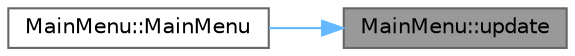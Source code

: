 digraph "MainMenu::update"
{
 // LATEX_PDF_SIZE
  bgcolor="transparent";
  edge [fontname=Helvetica,fontsize=10,labelfontname=Helvetica,labelfontsize=10];
  node [fontname=Helvetica,fontsize=10,shape=box,height=0.2,width=0.4];
  rankdir="RL";
  Node1 [label="MainMenu::update",height=0.2,width=0.4,color="gray40", fillcolor="grey60", style="filled", fontcolor="black",tooltip=" "];
  Node1 -> Node2 [dir="back",color="steelblue1",style="solid"];
  Node2 [label="MainMenu::MainMenu",height=0.2,width=0.4,color="grey40", fillcolor="white", style="filled",URL="$class_main_menu_aa1ac64c351ebe6028c61ca5b048e0999.html#aa1ac64c351ebe6028c61ca5b048e0999",tooltip=" "];
}
